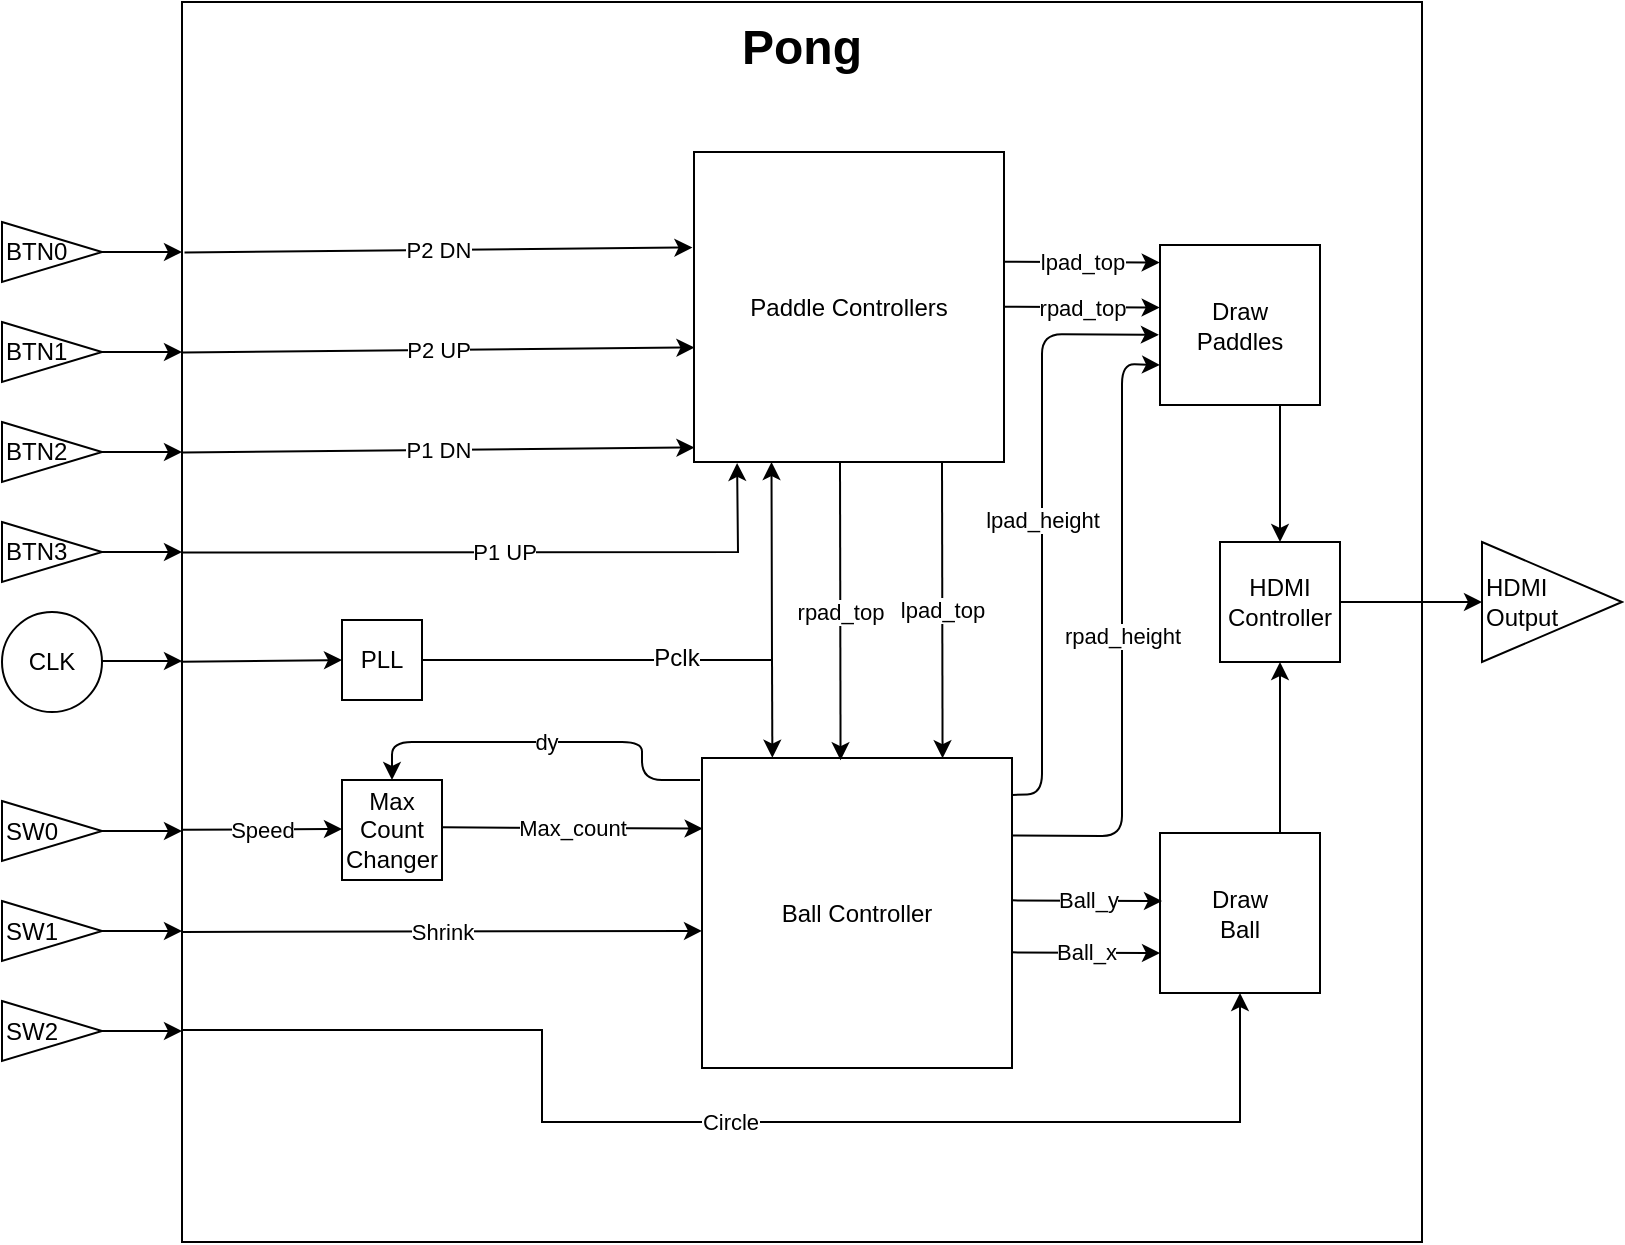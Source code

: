<mxfile version="12.3.9" type="google" pages="1"><diagram id="gHS3sBLoPKGIs9LtE8IM" name="Page-1"><mxGraphModel dx="712" dy="363" grid="1" gridSize="10" guides="1" tooltips="1" connect="1" arrows="1" fold="1" page="1" pageScale="1" pageWidth="850" pageHeight="1100" math="0" shadow="0"><root><mxCell id="0"/><mxCell id="1" parent="0"/><mxCell id="bM2CYBhMjp-Pw-V3bU7e-2" value="&lt;h1 style=&quot;line-height: 0%&quot;&gt;Pong&lt;/h1&gt;" style="whiteSpace=wrap;html=1;aspect=fixed;horizontal=1;verticalAlign=top;" parent="1" vertex="1"><mxGeometry x="100" y="20" width="620" height="620" as="geometry"/></mxCell><mxCell id="MtYVppk7na4sR295nCae-10" value="" style="edgeStyle=orthogonalEdgeStyle;rounded=0;orthogonalLoop=1;jettySize=auto;html=1;" edge="1" parent="1" source="MtYVppk7na4sR295nCae-7" target="bM2CYBhMjp-Pw-V3bU7e-2"><mxGeometry relative="1" as="geometry"><Array as="points"><mxPoint x="90" y="245"/><mxPoint x="90" y="245"/></Array></mxGeometry></mxCell><mxCell id="MtYVppk7na4sR295nCae-7" value="BTN2" style="triangle;whiteSpace=wrap;html=1;align=left;" vertex="1" parent="1"><mxGeometry x="10" y="230" width="50" height="30" as="geometry"/></mxCell><mxCell id="MtYVppk7na4sR295nCae-18" value="" style="edgeStyle=orthogonalEdgeStyle;rounded=0;orthogonalLoop=1;jettySize=auto;html=1;" edge="1" parent="1" source="MtYVppk7na4sR295nCae-19"><mxGeometry relative="1" as="geometry"><mxPoint x="100" y="195" as="targetPoint"/><Array as="points"><mxPoint x="90" y="195"/><mxPoint x="90" y="195"/></Array></mxGeometry></mxCell><mxCell id="MtYVppk7na4sR295nCae-19" value="BTN1" style="triangle;whiteSpace=wrap;html=1;align=left;" vertex="1" parent="1"><mxGeometry x="10" y="180" width="50" height="30" as="geometry"/></mxCell><mxCell id="MtYVppk7na4sR295nCae-20" value="" style="edgeStyle=orthogonalEdgeStyle;rounded=0;orthogonalLoop=1;jettySize=auto;html=1;" edge="1" parent="1" source="MtYVppk7na4sR295nCae-21"><mxGeometry relative="1" as="geometry"><mxPoint x="100" y="145" as="targetPoint"/><Array as="points"><mxPoint x="90" y="145"/><mxPoint x="90" y="145"/></Array></mxGeometry></mxCell><mxCell id="MtYVppk7na4sR295nCae-21" value="BTN0" style="triangle;whiteSpace=wrap;html=1;align=left;" vertex="1" parent="1"><mxGeometry x="10" y="130" width="50" height="30" as="geometry"/></mxCell><mxCell id="MtYVppk7na4sR295nCae-22" value="" style="edgeStyle=orthogonalEdgeStyle;rounded=0;orthogonalLoop=1;jettySize=auto;html=1;" edge="1" parent="1" source="MtYVppk7na4sR295nCae-23"><mxGeometry relative="1" as="geometry"><mxPoint x="100" y="295" as="targetPoint"/><Array as="points"><mxPoint x="90" y="295"/><mxPoint x="90" y="295"/></Array></mxGeometry></mxCell><mxCell id="MtYVppk7na4sR295nCae-23" value="BTN3" style="triangle;whiteSpace=wrap;html=1;align=left;" vertex="1" parent="1"><mxGeometry x="10" y="280" width="50" height="30" as="geometry"/></mxCell><mxCell id="MtYVppk7na4sR295nCae-24" value="" style="edgeStyle=orthogonalEdgeStyle;rounded=0;orthogonalLoop=1;jettySize=auto;html=1;" edge="1" parent="1" source="MtYVppk7na4sR295nCae-25"><mxGeometry relative="1" as="geometry"><mxPoint x="100" y="534.5" as="targetPoint"/><Array as="points"><mxPoint x="90" y="534.5"/><mxPoint x="90" y="534.5"/></Array></mxGeometry></mxCell><mxCell id="MtYVppk7na4sR295nCae-25" value="SW2" style="triangle;whiteSpace=wrap;html=1;align=left;" vertex="1" parent="1"><mxGeometry x="10" y="519.5" width="50" height="30" as="geometry"/></mxCell><mxCell id="MtYVppk7na4sR295nCae-26" value="" style="edgeStyle=orthogonalEdgeStyle;rounded=0;orthogonalLoop=1;jettySize=auto;html=1;" edge="1" parent="1" source="MtYVppk7na4sR295nCae-27"><mxGeometry relative="1" as="geometry"><mxPoint x="100" y="484.5" as="targetPoint"/><Array as="points"><mxPoint x="90" y="484.5"/><mxPoint x="90" y="484.5"/></Array></mxGeometry></mxCell><mxCell id="MtYVppk7na4sR295nCae-27" value="SW1" style="triangle;whiteSpace=wrap;html=1;align=left;" vertex="1" parent="1"><mxGeometry x="10" y="469.5" width="50" height="30" as="geometry"/></mxCell><mxCell id="MtYVppk7na4sR295nCae-28" value="" style="edgeStyle=orthogonalEdgeStyle;rounded=0;orthogonalLoop=1;jettySize=auto;html=1;" edge="1" parent="1" source="MtYVppk7na4sR295nCae-29"><mxGeometry relative="1" as="geometry"><mxPoint x="100" y="434.5" as="targetPoint"/><Array as="points"><mxPoint x="90" y="434.5"/><mxPoint x="90" y="434.5"/></Array></mxGeometry></mxCell><mxCell id="MtYVppk7na4sR295nCae-29" value="SW0" style="triangle;whiteSpace=wrap;html=1;align=left;" vertex="1" parent="1"><mxGeometry x="10" y="419.5" width="50" height="30" as="geometry"/></mxCell><mxCell id="MtYVppk7na4sR295nCae-30" value="" style="edgeStyle=orthogonalEdgeStyle;rounded=0;orthogonalLoop=1;jettySize=auto;html=1;" edge="1" parent="1"><mxGeometry relative="1" as="geometry"><mxPoint x="100" y="349.5" as="targetPoint"/><Array as="points"><mxPoint x="90" y="349.5"/><mxPoint x="90" y="349.5"/></Array><mxPoint x="60" y="349.5" as="sourcePoint"/></mxGeometry></mxCell><mxCell id="MtYVppk7na4sR295nCae-33" value="CLK" style="ellipse;whiteSpace=wrap;html=1;aspect=fixed;align=center;" vertex="1" parent="1"><mxGeometry x="10" y="325" width="50" height="50" as="geometry"/></mxCell><mxCell id="MtYVppk7na4sR295nCae-36" value="HDMI Controller" style="rounded=0;whiteSpace=wrap;html=1;align=center;" vertex="1" parent="1"><mxGeometry x="619" y="290" width="60" height="60" as="geometry"/></mxCell><mxCell id="MtYVppk7na4sR295nCae-37" value="" style="endArrow=classic;html=1;exitX=1;exitY=0.5;exitDx=0;exitDy=0;" edge="1" parent="1" source="MtYVppk7na4sR295nCae-36" target="MtYVppk7na4sR295nCae-38"><mxGeometry width="50" height="50" relative="1" as="geometry"><mxPoint x="10" y="710" as="sourcePoint"/><mxPoint x="60" y="660" as="targetPoint"/></mxGeometry></mxCell><mxCell id="MtYVppk7na4sR295nCae-38" value="HDMI&lt;br&gt;Output" style="triangle;whiteSpace=wrap;html=1;align=left;" vertex="1" parent="1"><mxGeometry x="750" y="290" width="70" height="60" as="geometry"/></mxCell><mxCell id="MtYVppk7na4sR295nCae-39" value="PLL" style="whiteSpace=wrap;html=1;aspect=fixed;align=center;" vertex="1" parent="1"><mxGeometry x="180" y="329" width="40" height="40" as="geometry"/></mxCell><mxCell id="MtYVppk7na4sR295nCae-40" value="" style="endArrow=classic;html=1;entryX=0;entryY=0.5;entryDx=0;entryDy=0;exitX=-0.001;exitY=0.532;exitDx=0;exitDy=0;exitPerimeter=0;" edge="1" parent="1" source="bM2CYBhMjp-Pw-V3bU7e-2" target="MtYVppk7na4sR295nCae-39"><mxGeometry width="50" height="50" relative="1" as="geometry"><mxPoint x="10" y="710" as="sourcePoint"/><mxPoint x="60" y="660" as="targetPoint"/></mxGeometry></mxCell><mxCell id="MtYVppk7na4sR295nCae-42" value="Max Count Changer" style="whiteSpace=wrap;html=1;aspect=fixed;align=center;" vertex="1" parent="1"><mxGeometry x="180" y="409" width="50" height="50" as="geometry"/></mxCell><mxCell id="MtYVppk7na4sR295nCae-45" value="Speed" style="endArrow=classic;html=1;entryX=0;entryY=0.25;entryDx=0;entryDy=0;exitX=0;exitY=0.524;exitDx=0;exitDy=0;exitPerimeter=0;" edge="1" parent="1"><mxGeometry width="50" height="50" relative="1" as="geometry"><mxPoint x="100" y="433.88" as="sourcePoint"/><mxPoint x="180" y="433.5" as="targetPoint"/></mxGeometry></mxCell><mxCell id="MtYVppk7na4sR295nCae-46" value="Ball Controller" style="whiteSpace=wrap;html=1;aspect=fixed;align=center;" vertex="1" parent="1"><mxGeometry x="360" y="398" width="155" height="155" as="geometry"/></mxCell><mxCell id="MtYVppk7na4sR295nCae-47" value="Paddle Controllers" style="whiteSpace=wrap;html=1;aspect=fixed;align=center;" vertex="1" parent="1"><mxGeometry x="356" y="95" width="155" height="155" as="geometry"/></mxCell><mxCell id="MtYVppk7na4sR295nCae-49" value="P2 DN" style="endArrow=classic;html=1;exitX=0.002;exitY=0.202;exitDx=0;exitDy=0;exitPerimeter=0;entryX=-0.005;entryY=0.308;entryDx=0;entryDy=0;entryPerimeter=0;" edge="1" parent="1" source="bM2CYBhMjp-Pw-V3bU7e-2" target="MtYVppk7na4sR295nCae-47"><mxGeometry width="50" height="50" relative="1" as="geometry"><mxPoint x="170" y="180" as="sourcePoint"/><mxPoint x="220" y="130" as="targetPoint"/></mxGeometry></mxCell><mxCell id="MtYVppk7na4sR295nCae-50" value="P2 UP" style="endArrow=classic;html=1;exitX=0.002;exitY=0.202;exitDx=0;exitDy=0;exitPerimeter=0;entryX=-0.005;entryY=0.308;entryDx=0;entryDy=0;entryPerimeter=0;" edge="1" parent="1"><mxGeometry width="50" height="50" relative="1" as="geometry"><mxPoint x="100.24" y="195.24" as="sourcePoint"/><mxPoint x="356.225" y="192.74" as="targetPoint"/></mxGeometry></mxCell><mxCell id="MtYVppk7na4sR295nCae-52" value="P1 DN" style="endArrow=classic;html=1;exitX=0.002;exitY=0.202;exitDx=0;exitDy=0;exitPerimeter=0;entryX=-0.005;entryY=0.308;entryDx=0;entryDy=0;entryPerimeter=0;" edge="1" parent="1"><mxGeometry width="50" height="50" relative="1" as="geometry"><mxPoint x="100.24" y="245.24" as="sourcePoint"/><mxPoint x="356.225" y="242.74" as="targetPoint"/></mxGeometry></mxCell><mxCell id="MtYVppk7na4sR295nCae-54" value="P1 UP" style="endArrow=classic;html=1;exitX=0.002;exitY=0.202;exitDx=0;exitDy=0;exitPerimeter=0;entryX=0.139;entryY=1.003;entryDx=0;entryDy=0;entryPerimeter=0;rounded=0;" edge="1" parent="1" target="MtYVppk7na4sR295nCae-47"><mxGeometry width="50" height="50" relative="1" as="geometry"><mxPoint x="100.24" y="295.24" as="sourcePoint"/><mxPoint x="356.225" y="292.74" as="targetPoint"/><Array as="points"><mxPoint x="378" y="295"/></Array></mxGeometry></mxCell><mxCell id="MtYVppk7na4sR295nCae-55" value="rpad_top" style="endArrow=classic;html=1;exitX=0.4;exitY=1.003;exitDx=0;exitDy=0;exitPerimeter=0;entryX=0.376;entryY=0.007;entryDx=0;entryDy=0;entryPerimeter=0;" edge="1" parent="1"><mxGeometry width="50" height="50" relative="1" as="geometry"><mxPoint x="429.0" y="250.465" as="sourcePoint"/><mxPoint x="429.28" y="399.085" as="targetPoint"/></mxGeometry></mxCell><mxCell id="MtYVppk7na4sR295nCae-57" value="lpad_top" style="endArrow=classic;html=1;exitX=0.4;exitY=1.003;exitDx=0;exitDy=0;exitPerimeter=0;entryX=0.376;entryY=0.007;entryDx=0;entryDy=0;entryPerimeter=0;" edge="1" parent="1"><mxGeometry width="50" height="50" relative="1" as="geometry"><mxPoint x="480" y="249.465" as="sourcePoint"/><mxPoint x="480.28" y="398.085" as="targetPoint"/></mxGeometry></mxCell><mxCell id="MtYVppk7na4sR295nCae-58" value="" style="endArrow=classic;html=1;entryX=0.25;entryY=1;entryDx=0;entryDy=0;exitX=1;exitY=0.5;exitDx=0;exitDy=0;rounded=0;" edge="1" parent="1" source="MtYVppk7na4sR295nCae-39" target="MtYVppk7na4sR295nCae-47"><mxGeometry width="50" height="50" relative="1" as="geometry"><mxPoint x="60" y="710" as="sourcePoint"/><mxPoint x="110" y="660" as="targetPoint"/><Array as="points"><mxPoint x="395" y="349"/></Array></mxGeometry></mxCell><mxCell id="MtYVppk7na4sR295nCae-59" value="Pclk" style="text;html=1;align=center;verticalAlign=middle;resizable=0;points=[];;labelBackgroundColor=#ffffff;" vertex="1" connectable="0" parent="MtYVppk7na4sR295nCae-58"><mxGeometry x="-0.074" y="1" relative="1" as="geometry"><mxPoint as="offset"/></mxGeometry></mxCell><mxCell id="MtYVppk7na4sR295nCae-60" value="" style="endArrow=classic;html=1;entryX=0.227;entryY=-0.001;entryDx=0;entryDy=0;entryPerimeter=0;" edge="1" parent="1" target="MtYVppk7na4sR295nCae-46"><mxGeometry width="50" height="50" relative="1" as="geometry"><mxPoint x="395" y="348" as="sourcePoint"/><mxPoint x="395.41" y="396.31" as="targetPoint"/></mxGeometry></mxCell><mxCell id="MtYVppk7na4sR295nCae-61" value="Max_count" style="endArrow=classic;html=1;entryX=0.002;entryY=0.202;entryDx=0;entryDy=0;exitX=1.007;exitY=0.393;exitDx=0;exitDy=0;entryPerimeter=0;exitPerimeter=0;" edge="1" parent="1"><mxGeometry width="50" height="50" relative="1" as="geometry"><mxPoint x="230.35" y="432.65" as="sourcePoint"/><mxPoint x="360.31" y="433.31" as="targetPoint"/></mxGeometry></mxCell><mxCell id="MtYVppk7na4sR295nCae-62" value="Shrink" style="endArrow=classic;html=1;exitX=0;exitY=0.75;exitDx=0;exitDy=0;startSize=24;entryX=0;entryY=0.558;entryDx=0;entryDy=0;entryPerimeter=0;" edge="1" parent="1" source="bM2CYBhMjp-Pw-V3bU7e-2" target="MtYVppk7na4sR295nCae-46"><mxGeometry width="50" height="50" relative="1" as="geometry"><mxPoint x="10" y="710" as="sourcePoint"/><mxPoint x="360" y="486" as="targetPoint"/></mxGeometry></mxCell><mxCell id="MtYVppk7na4sR295nCae-63" value="Circle" style="endArrow=classic;html=1;exitX=0;exitY=0.75;exitDx=0;exitDy=0;startSize=24;entryX=0.5;entryY=1;entryDx=0;entryDy=0;rounded=0;" edge="1" parent="1" target="MtYVppk7na4sR295nCae-65"><mxGeometry width="50" height="50" relative="1" as="geometry"><mxPoint x="100" y="534.0" as="sourcePoint"/><mxPoint x="360" y="535.0" as="targetPoint"/><Array as="points"><mxPoint x="280" y="534"/><mxPoint x="280" y="580"/><mxPoint x="629" y="580"/></Array></mxGeometry></mxCell><mxCell id="MtYVppk7na4sR295nCae-65" value="Draw&lt;br&gt;Ball" style="whiteSpace=wrap;html=1;aspect=fixed;" vertex="1" parent="1"><mxGeometry x="589" y="435.5" width="80" height="80" as="geometry"/></mxCell><mxCell id="MtYVppk7na4sR295nCae-66" value="Draw&lt;br&gt;Paddles" style="whiteSpace=wrap;html=1;aspect=fixed;" vertex="1" parent="1"><mxGeometry x="589" y="141.5" width="80" height="80" as="geometry"/></mxCell><mxCell id="MtYVppk7na4sR295nCae-69" value="Ball_x" style="endArrow=classic;html=1;entryX=0;entryY=0.75;entryDx=0;entryDy=0;exitX=1.001;exitY=0.627;exitDx=0;exitDy=0;exitPerimeter=0;" edge="1" parent="1" source="MtYVppk7na4sR295nCae-46" target="MtYVppk7na4sR295nCae-65"><mxGeometry width="50" height="50" relative="1" as="geometry"><mxPoint x="140" y="710" as="sourcePoint"/><mxPoint x="190" y="660" as="targetPoint"/></mxGeometry></mxCell><mxCell id="MtYVppk7na4sR295nCae-70" value="Ball_y" style="endArrow=classic;html=1;entryX=0;entryY=0.75;entryDx=0;entryDy=0;exitX=1.001;exitY=0.627;exitDx=0;exitDy=0;exitPerimeter=0;" edge="1" parent="1"><mxGeometry width="50" height="50" relative="1" as="geometry"><mxPoint x="515.155" y="469.185" as="sourcePoint"/><mxPoint x="590" y="469.5" as="targetPoint"/></mxGeometry></mxCell><mxCell id="MtYVppk7na4sR295nCae-71" value="" style="endArrow=classic;html=1;entryX=0.5;entryY=1;entryDx=0;entryDy=0;exitX=0.75;exitY=0;exitDx=0;exitDy=0;" edge="1" parent="1" source="MtYVppk7na4sR295nCae-65" target="MtYVppk7na4sR295nCae-36"><mxGeometry width="50" height="50" relative="1" as="geometry"><mxPoint x="150" y="710" as="sourcePoint"/><mxPoint x="200" y="660" as="targetPoint"/></mxGeometry></mxCell><mxCell id="MtYVppk7na4sR295nCae-73" value="" style="endArrow=classic;html=1;entryX=0.5;entryY=0;entryDx=0;entryDy=0;exitX=0.75;exitY=1;exitDx=0;exitDy=0;" edge="1" parent="1" source="MtYVppk7na4sR295nCae-66" target="MtYVppk7na4sR295nCae-36"><mxGeometry width="50" height="50" relative="1" as="geometry"><mxPoint x="610" y="280" as="sourcePoint"/><mxPoint x="660" y="230" as="targetPoint"/></mxGeometry></mxCell><mxCell id="MtYVppk7na4sR295nCae-75" value="rpad_top" style="endArrow=classic;html=1;entryX=-0.002;entryY=0.391;entryDx=0;entryDy=0;entryPerimeter=0;exitX=1.004;exitY=0.373;exitDx=0;exitDy=0;exitPerimeter=0;" edge="1" parent="1" target="MtYVppk7na4sR295nCae-66"><mxGeometry width="50" height="50" relative="1" as="geometry"><mxPoint x="511.12" y="172.315" as="sourcePoint"/><mxPoint x="587.06" y="173.0" as="targetPoint"/></mxGeometry></mxCell><mxCell id="MtYVppk7na4sR295nCae-76" value="lpad_top" style="endArrow=classic;html=1;entryX=-0.002;entryY=0.391;entryDx=0;entryDy=0;entryPerimeter=0;exitX=1.004;exitY=0.373;exitDx=0;exitDy=0;exitPerimeter=0;" edge="1" parent="1"><mxGeometry width="50" height="50" relative="1" as="geometry"><mxPoint x="511.12" y="149.815" as="sourcePoint"/><mxPoint x="588.84" y="150.28" as="targetPoint"/></mxGeometry></mxCell><mxCell id="MtYVppk7na4sR295nCae-77" value="lpad_height" style="endArrow=classic;html=1;exitX=1.001;exitY=0.119;exitDx=0;exitDy=0;exitPerimeter=0;entryX=-0.007;entryY=0.561;entryDx=0;entryDy=0;entryPerimeter=0;" edge="1" parent="1" source="MtYVppk7na4sR295nCae-46" target="MtYVppk7na4sR295nCae-66"><mxGeometry width="50" height="50" relative="1" as="geometry"><mxPoint x="530" y="390" as="sourcePoint"/><mxPoint x="580" y="340" as="targetPoint"/><Array as="points"><mxPoint x="530" y="416"/><mxPoint x="530" y="186"/></Array></mxGeometry></mxCell><mxCell id="MtYVppk7na4sR295nCae-79" value="rpad_height" style="endArrow=classic;html=1;exitX=1;exitY=0.25;exitDx=0;exitDy=0;entryX=0;entryY=0.75;entryDx=0;entryDy=0;" edge="1" parent="1" source="MtYVppk7na4sR295nCae-46" target="MtYVppk7na4sR295nCae-66"><mxGeometry width="50" height="50" relative="1" as="geometry"><mxPoint x="580" y="410" as="sourcePoint"/><mxPoint x="630" y="360" as="targetPoint"/><Array as="points"><mxPoint x="570" y="437"/><mxPoint x="570" y="201"/></Array></mxGeometry></mxCell><mxCell id="MtYVppk7na4sR295nCae-80" value="dy" style="endArrow=classic;html=1;entryX=0.5;entryY=0;entryDx=0;entryDy=0;" edge="1" parent="1" target="MtYVppk7na4sR295nCae-42"><mxGeometry width="50" height="50" relative="1" as="geometry"><mxPoint x="359" y="409" as="sourcePoint"/><mxPoint x="60" y="660" as="targetPoint"/><Array as="points"><mxPoint x="330" y="409"/><mxPoint x="330" y="390"/><mxPoint x="205" y="390"/></Array></mxGeometry></mxCell></root></mxGraphModel></diagram></mxfile>
